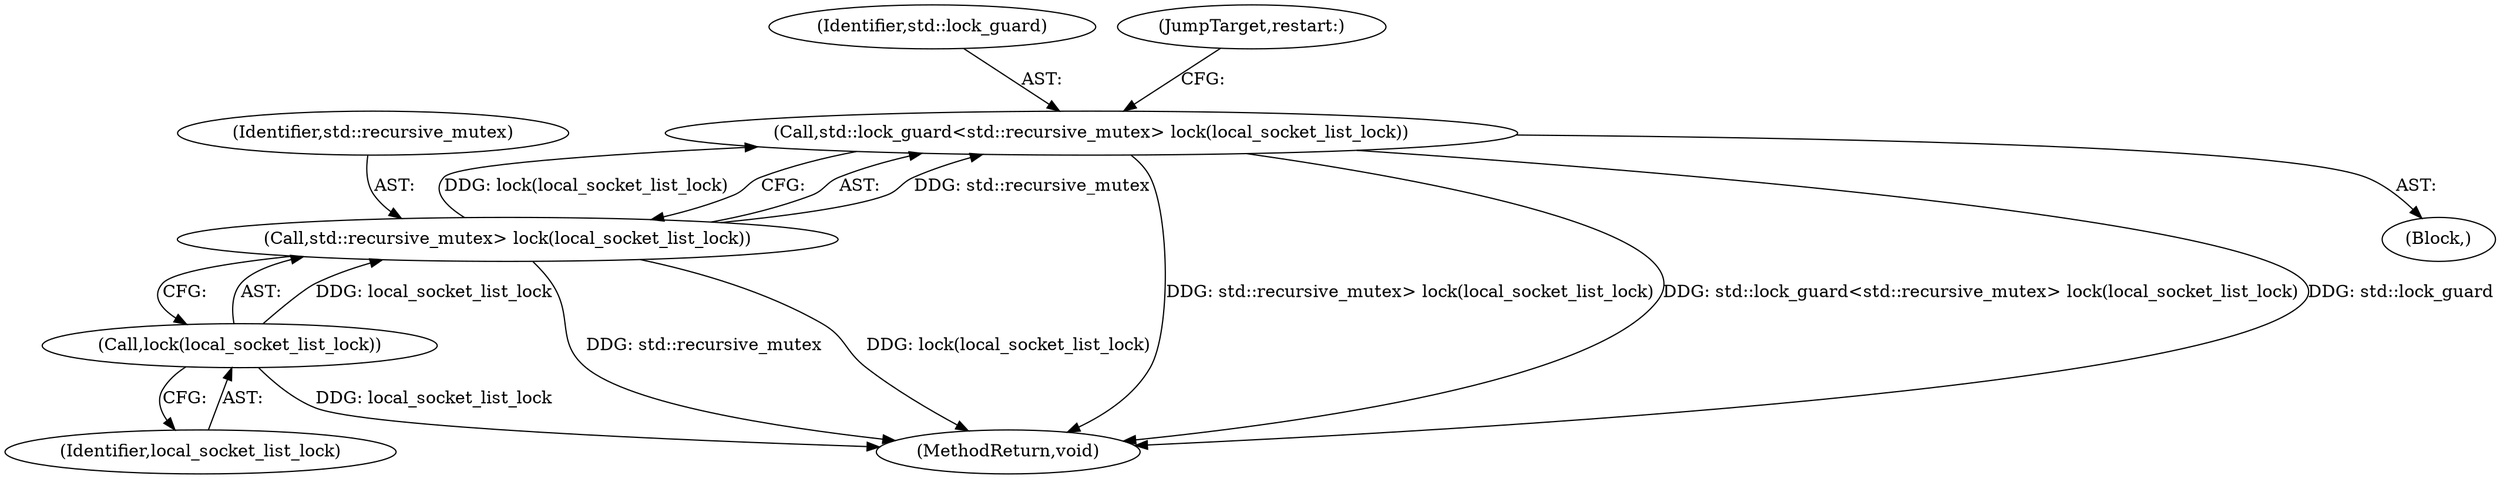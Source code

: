 digraph "0_Android_014b01706cc64dc9c2ad94a96f62e07c058d0b5d@API" {
"1000105" [label="(Call,std::lock_guard<std::recursive_mutex> lock(local_socket_list_lock))"];
"1000107" [label="(Call,std::recursive_mutex> lock(local_socket_list_lock))"];
"1000109" [label="(Call,lock(local_socket_list_lock))"];
"1000106" [label="(Identifier,std::lock_guard)"];
"1000105" [label="(Call,std::lock_guard<std::recursive_mutex> lock(local_socket_list_lock))"];
"1000108" [label="(Identifier,std::recursive_mutex)"];
"1000107" [label="(Call,std::recursive_mutex> lock(local_socket_list_lock))"];
"1000103" [label="(Block,)"];
"1000150" [label="(MethodReturn,void)"];
"1000110" [label="(Identifier,local_socket_list_lock)"];
"1000111" [label="(JumpTarget,restart:)"];
"1000109" [label="(Call,lock(local_socket_list_lock))"];
"1000105" -> "1000103"  [label="AST: "];
"1000105" -> "1000107"  [label="CFG: "];
"1000106" -> "1000105"  [label="AST: "];
"1000107" -> "1000105"  [label="AST: "];
"1000111" -> "1000105"  [label="CFG: "];
"1000105" -> "1000150"  [label="DDG: std::recursive_mutex> lock(local_socket_list_lock)"];
"1000105" -> "1000150"  [label="DDG: std::lock_guard<std::recursive_mutex> lock(local_socket_list_lock)"];
"1000105" -> "1000150"  [label="DDG: std::lock_guard"];
"1000107" -> "1000105"  [label="DDG: std::recursive_mutex"];
"1000107" -> "1000105"  [label="DDG: lock(local_socket_list_lock)"];
"1000107" -> "1000109"  [label="CFG: "];
"1000108" -> "1000107"  [label="AST: "];
"1000109" -> "1000107"  [label="AST: "];
"1000107" -> "1000150"  [label="DDG: std::recursive_mutex"];
"1000107" -> "1000150"  [label="DDG: lock(local_socket_list_lock)"];
"1000109" -> "1000107"  [label="DDG: local_socket_list_lock"];
"1000109" -> "1000110"  [label="CFG: "];
"1000110" -> "1000109"  [label="AST: "];
"1000109" -> "1000150"  [label="DDG: local_socket_list_lock"];
}
